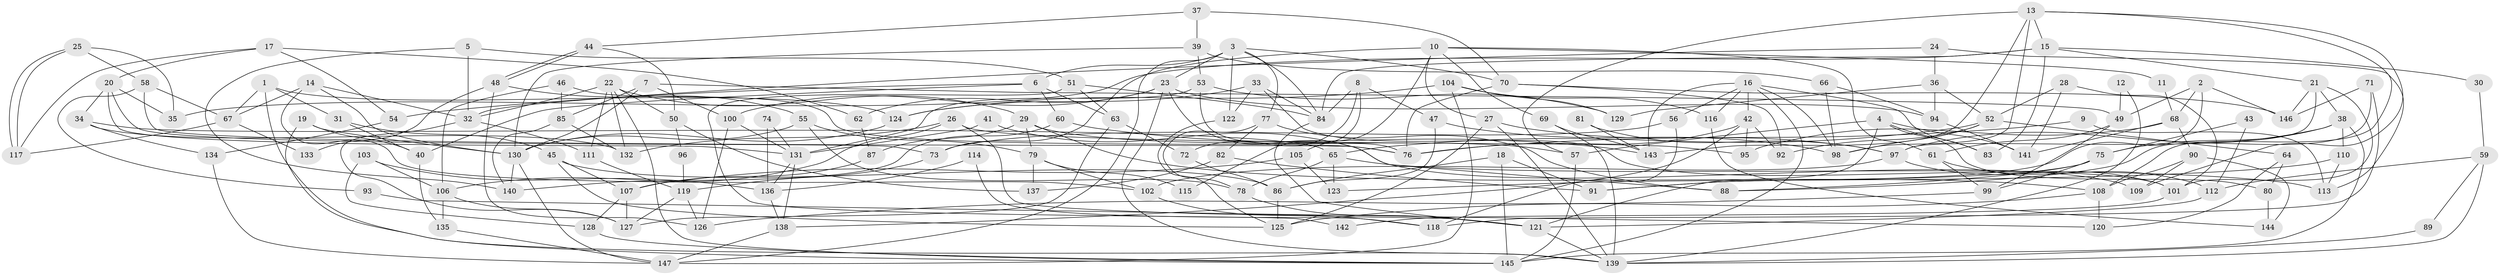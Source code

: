 // coarse degree distribution, {5: 0.1506849315068493, 4: 0.1917808219178082, 16: 0.0273972602739726, 6: 0.0958904109589041, 9: 0.0136986301369863, 7: 0.0684931506849315, 8: 0.0684931506849315, 2: 0.1095890410958904, 14: 0.0410958904109589, 3: 0.1780821917808219, 10: 0.0547945205479452}
// Generated by graph-tools (version 1.1) at 2025/18/03/04/25 18:18:45]
// undirected, 147 vertices, 294 edges
graph export_dot {
graph [start="1"]
  node [color=gray90,style=filled];
  1;
  2;
  3;
  4;
  5;
  6;
  7;
  8;
  9;
  10;
  11;
  12;
  13;
  14;
  15;
  16;
  17;
  18;
  19;
  20;
  21;
  22;
  23;
  24;
  25;
  26;
  27;
  28;
  29;
  30;
  31;
  32;
  33;
  34;
  35;
  36;
  37;
  38;
  39;
  40;
  41;
  42;
  43;
  44;
  45;
  46;
  47;
  48;
  49;
  50;
  51;
  52;
  53;
  54;
  55;
  56;
  57;
  58;
  59;
  60;
  61;
  62;
  63;
  64;
  65;
  66;
  67;
  68;
  69;
  70;
  71;
  72;
  73;
  74;
  75;
  76;
  77;
  78;
  79;
  80;
  81;
  82;
  83;
  84;
  85;
  86;
  87;
  88;
  89;
  90;
  91;
  92;
  93;
  94;
  95;
  96;
  97;
  98;
  99;
  100;
  101;
  102;
  103;
  104;
  105;
  106;
  107;
  108;
  109;
  110;
  111;
  112;
  113;
  114;
  115;
  116;
  117;
  118;
  119;
  120;
  121;
  122;
  123;
  124;
  125;
  126;
  127;
  128;
  129;
  130;
  131;
  132;
  133;
  134;
  135;
  136;
  137;
  138;
  139;
  140;
  141;
  142;
  143;
  144;
  145;
  146;
  147;
  1 -- 31;
  1 -- 139;
  1 -- 67;
  1 -- 124;
  2 -- 91;
  2 -- 146;
  2 -- 49;
  2 -- 68;
  3 -- 84;
  3 -- 147;
  3 -- 6;
  3 -- 23;
  3 -- 70;
  3 -- 77;
  3 -- 122;
  4 -- 83;
  4 -- 121;
  4 -- 57;
  4 -- 80;
  4 -- 141;
  5 -- 32;
  5 -- 51;
  5 -- 140;
  6 -- 60;
  6 -- 40;
  6 -- 54;
  6 -- 63;
  7 -- 130;
  7 -- 85;
  7 -- 49;
  7 -- 100;
  8 -- 84;
  8 -- 47;
  8 -- 72;
  8 -- 115;
  9 -- 113;
  9 -- 76;
  10 -- 27;
  10 -- 61;
  10 -- 11;
  10 -- 69;
  10 -- 73;
  10 -- 105;
  11 -- 68;
  12 -- 139;
  12 -- 49;
  13 -- 98;
  13 -- 57;
  13 -- 15;
  13 -- 108;
  13 -- 109;
  13 -- 143;
  14 -- 130;
  14 -- 32;
  14 -- 67;
  14 -- 102;
  15 -- 84;
  15 -- 21;
  15 -- 30;
  15 -- 35;
  15 -- 83;
  16 -- 42;
  16 -- 98;
  16 -- 56;
  16 -- 83;
  16 -- 116;
  16 -- 143;
  16 -- 145;
  17 -- 117;
  17 -- 20;
  17 -- 54;
  17 -- 62;
  18 -- 91;
  18 -- 145;
  18 -- 86;
  19 -- 145;
  19 -- 130;
  19 -- 40;
  20 -- 35;
  20 -- 131;
  20 -- 34;
  20 -- 73;
  21 -- 38;
  21 -- 97;
  21 -- 101;
  21 -- 146;
  22 -- 32;
  22 -- 145;
  22 -- 29;
  22 -- 50;
  22 -- 111;
  22 -- 132;
  23 -- 62;
  23 -- 88;
  23 -- 94;
  23 -- 100;
  23 -- 139;
  24 -- 36;
  24 -- 32;
  24 -- 113;
  25 -- 58;
  25 -- 117;
  25 -- 117;
  25 -- 35;
  26 -- 95;
  26 -- 121;
  26 -- 106;
  26 -- 132;
  27 -- 139;
  27 -- 97;
  27 -- 125;
  28 -- 141;
  28 -- 101;
  28 -- 52;
  29 -- 79;
  29 -- 57;
  29 -- 87;
  29 -- 108;
  30 -- 59;
  31 -- 40;
  31 -- 45;
  32 -- 111;
  32 -- 127;
  33 -- 101;
  33 -- 122;
  33 -- 84;
  33 -- 124;
  34 -- 132;
  34 -- 65;
  34 -- 134;
  36 -- 129;
  36 -- 52;
  36 -- 94;
  37 -- 39;
  37 -- 70;
  37 -- 44;
  38 -- 145;
  38 -- 75;
  38 -- 97;
  38 -- 110;
  39 -- 53;
  39 -- 130;
  39 -- 66;
  40 -- 135;
  41 -- 109;
  41 -- 131;
  42 -- 76;
  42 -- 138;
  42 -- 92;
  42 -- 95;
  43 -- 112;
  43 -- 75;
  44 -- 48;
  44 -- 48;
  44 -- 50;
  45 -- 86;
  45 -- 125;
  45 -- 107;
  46 -- 106;
  46 -- 85;
  46 -- 76;
  47 -- 86;
  47 -- 98;
  48 -- 55;
  48 -- 126;
  48 -- 133;
  49 -- 61;
  49 -- 99;
  50 -- 96;
  50 -- 137;
  51 -- 84;
  51 -- 63;
  51 -- 142;
  52 -- 65;
  52 -- 64;
  52 -- 92;
  52 -- 98;
  53 -- 131;
  53 -- 76;
  53 -- 129;
  54 -- 134;
  55 -- 78;
  55 -- 130;
  55 -- 79;
  56 -- 73;
  56 -- 118;
  57 -- 145;
  58 -- 76;
  58 -- 67;
  58 -- 93;
  59 -- 139;
  59 -- 112;
  59 -- 89;
  60 -- 143;
  60 -- 140;
  61 -- 99;
  61 -- 112;
  62 -- 87;
  63 -- 72;
  63 -- 127;
  64 -- 80;
  64 -- 120;
  65 -- 123;
  65 -- 78;
  65 -- 113;
  66 -- 94;
  66 -- 98;
  67 -- 117;
  67 -- 133;
  68 -- 141;
  68 -- 90;
  68 -- 95;
  69 -- 143;
  69 -- 139;
  70 -- 92;
  70 -- 76;
  70 -- 146;
  71 -- 146;
  71 -- 118;
  71 -- 88;
  72 -- 86;
  73 -- 119;
  74 -- 136;
  74 -- 131;
  75 -- 99;
  75 -- 88;
  75 -- 91;
  77 -- 88;
  77 -- 78;
  77 -- 82;
  78 -- 121;
  79 -- 102;
  79 -- 115;
  79 -- 137;
  80 -- 144;
  81 -- 143;
  81 -- 97;
  82 -- 137;
  82 -- 91;
  84 -- 121;
  85 -- 140;
  85 -- 132;
  86 -- 125;
  87 -- 107;
  89 -- 139;
  90 -- 108;
  90 -- 109;
  90 -- 144;
  93 -- 120;
  94 -- 141;
  96 -- 119;
  97 -- 101;
  97 -- 102;
  99 -- 126;
  100 -- 126;
  100 -- 131;
  101 -- 142;
  102 -- 118;
  103 -- 106;
  103 -- 128;
  103 -- 136;
  104 -- 124;
  104 -- 147;
  104 -- 116;
  104 -- 129;
  105 -- 107;
  105 -- 123;
  106 -- 127;
  106 -- 135;
  107 -- 127;
  107 -- 128;
  108 -- 120;
  108 -- 125;
  110 -- 113;
  110 -- 123;
  111 -- 119;
  112 -- 121;
  114 -- 136;
  114 -- 118;
  116 -- 144;
  119 -- 126;
  119 -- 127;
  121 -- 139;
  122 -- 125;
  124 -- 130;
  128 -- 145;
  130 -- 147;
  130 -- 140;
  131 -- 138;
  131 -- 136;
  134 -- 147;
  135 -- 147;
  136 -- 138;
  138 -- 147;
}
